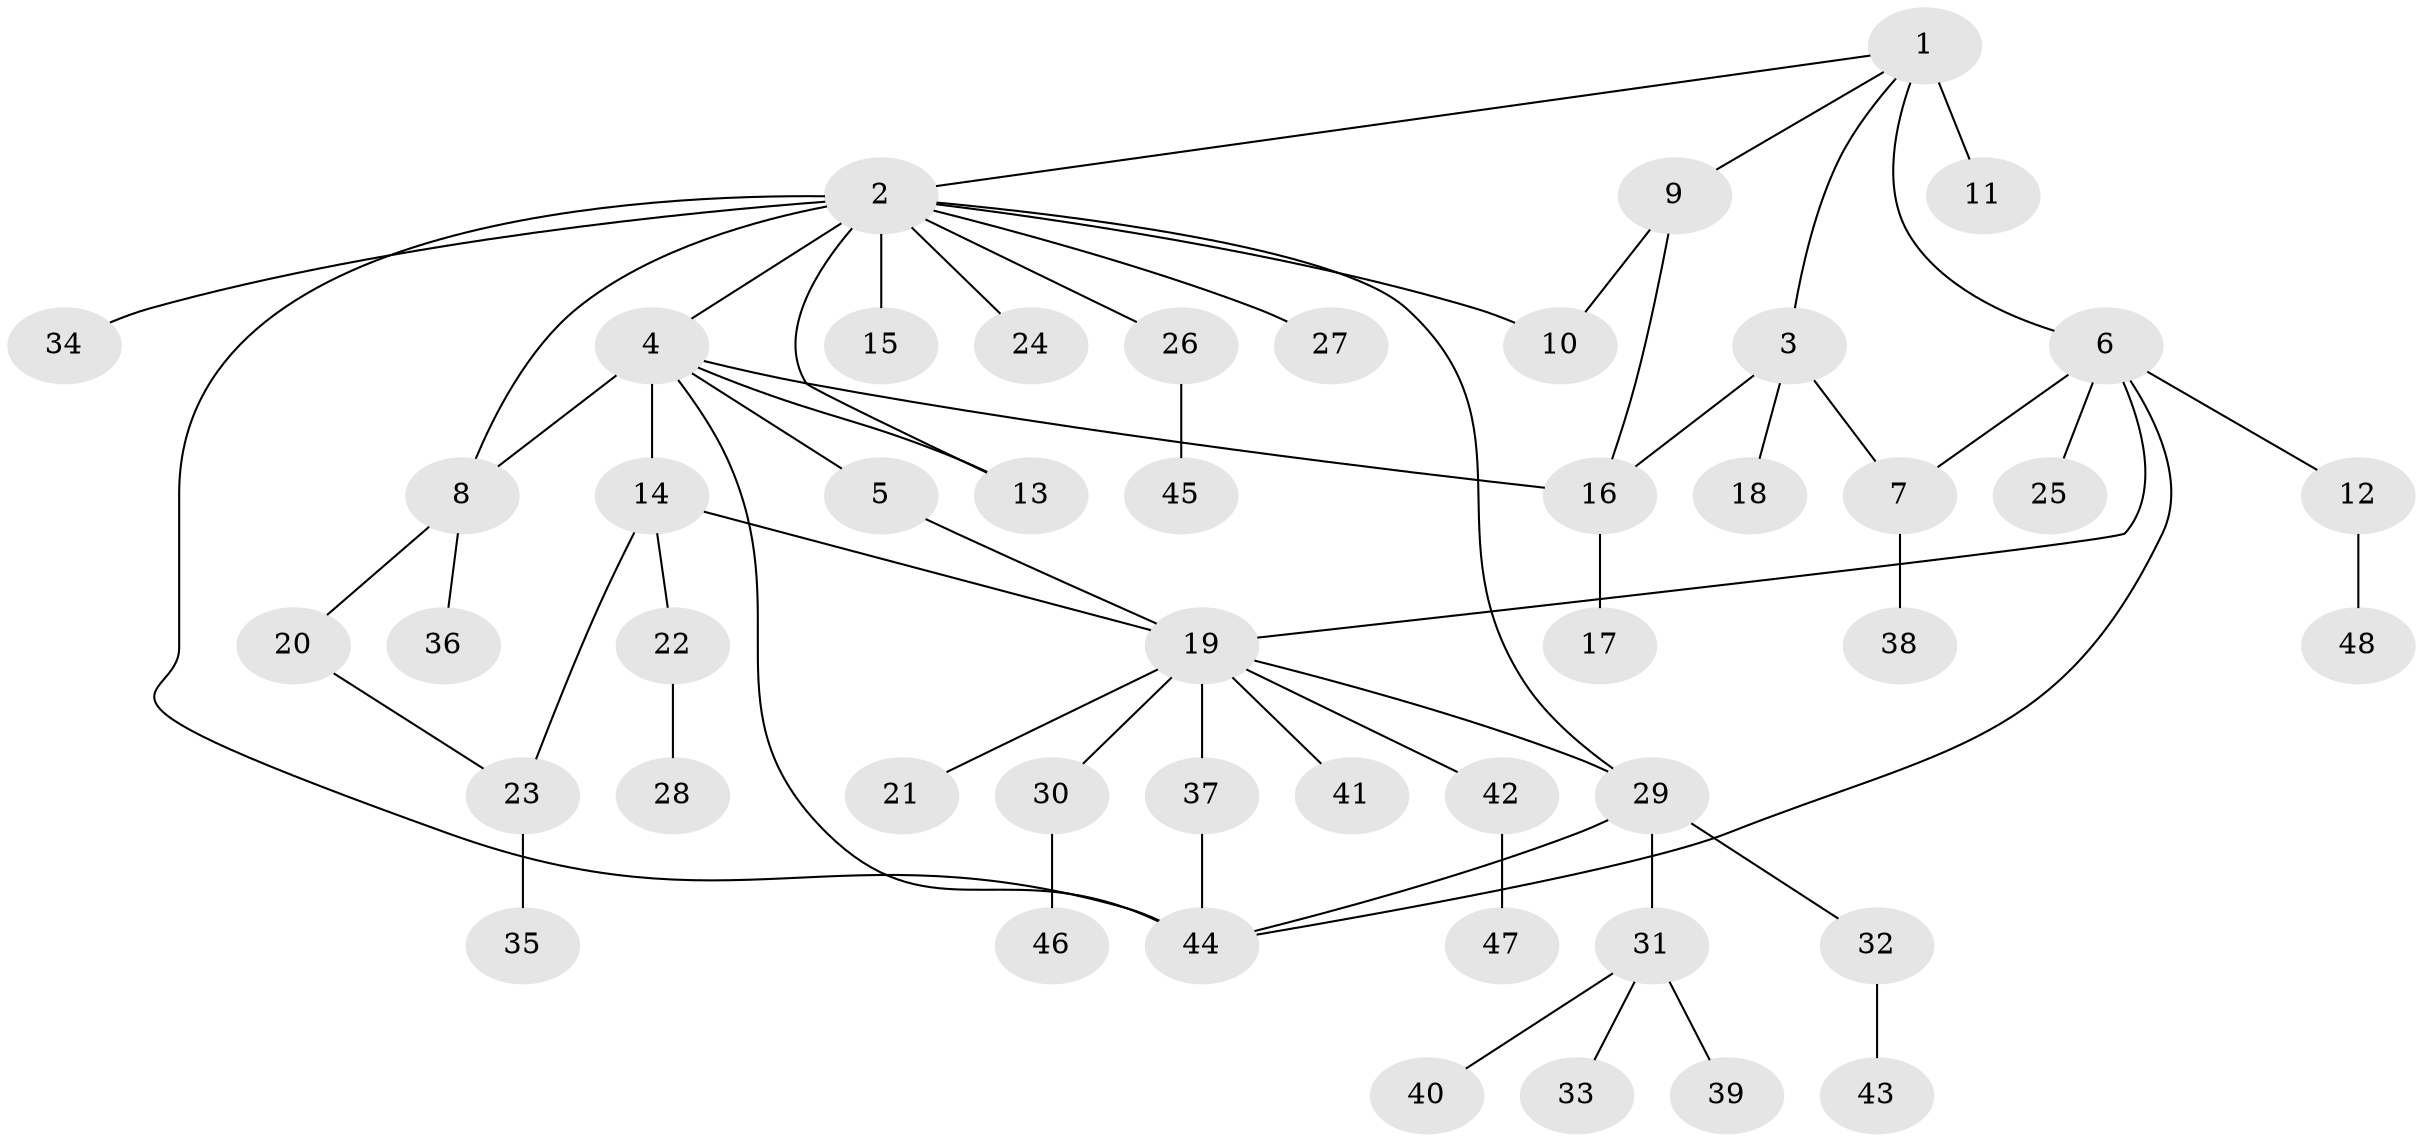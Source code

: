 // original degree distribution, {9: 0.02127659574468085, 19: 0.010638297872340425, 8: 0.010638297872340425, 2: 0.13829787234042554, 7: 0.02127659574468085, 6: 0.031914893617021274, 5: 0.02127659574468085, 3: 0.11702127659574468, 4: 0.02127659574468085, 1: 0.5957446808510638, 10: 0.010638297872340425}
// Generated by graph-tools (version 1.1) at 2025/35/03/09/25 02:35:40]
// undirected, 48 vertices, 61 edges
graph export_dot {
graph [start="1"]
  node [color=gray90,style=filled];
  1;
  2;
  3;
  4;
  5;
  6;
  7;
  8;
  9;
  10;
  11;
  12;
  13;
  14;
  15;
  16;
  17;
  18;
  19;
  20;
  21;
  22;
  23;
  24;
  25;
  26;
  27;
  28;
  29;
  30;
  31;
  32;
  33;
  34;
  35;
  36;
  37;
  38;
  39;
  40;
  41;
  42;
  43;
  44;
  45;
  46;
  47;
  48;
  1 -- 2 [weight=1.0];
  1 -- 3 [weight=1.0];
  1 -- 6 [weight=1.0];
  1 -- 9 [weight=1.0];
  1 -- 11 [weight=4.0];
  2 -- 4 [weight=1.0];
  2 -- 8 [weight=1.0];
  2 -- 10 [weight=1.0];
  2 -- 13 [weight=1.0];
  2 -- 15 [weight=5.0];
  2 -- 24 [weight=1.0];
  2 -- 26 [weight=1.0];
  2 -- 27 [weight=1.0];
  2 -- 29 [weight=1.0];
  2 -- 34 [weight=1.0];
  2 -- 44 [weight=1.0];
  3 -- 7 [weight=1.0];
  3 -- 16 [weight=1.0];
  3 -- 18 [weight=3.0];
  4 -- 5 [weight=2.0];
  4 -- 8 [weight=1.0];
  4 -- 13 [weight=1.0];
  4 -- 14 [weight=1.0];
  4 -- 16 [weight=1.0];
  4 -- 44 [weight=1.0];
  5 -- 19 [weight=1.0];
  6 -- 7 [weight=1.0];
  6 -- 12 [weight=1.0];
  6 -- 19 [weight=1.0];
  6 -- 25 [weight=1.0];
  6 -- 44 [weight=1.0];
  7 -- 38 [weight=2.0];
  8 -- 20 [weight=1.0];
  8 -- 36 [weight=1.0];
  9 -- 10 [weight=1.0];
  9 -- 16 [weight=1.0];
  12 -- 48 [weight=1.0];
  14 -- 19 [weight=1.0];
  14 -- 22 [weight=1.0];
  14 -- 23 [weight=2.0];
  16 -- 17 [weight=4.0];
  19 -- 21 [weight=1.0];
  19 -- 29 [weight=1.0];
  19 -- 30 [weight=1.0];
  19 -- 37 [weight=1.0];
  19 -- 41 [weight=1.0];
  19 -- 42 [weight=1.0];
  20 -- 23 [weight=1.0];
  22 -- 28 [weight=1.0];
  23 -- 35 [weight=1.0];
  26 -- 45 [weight=1.0];
  29 -- 31 [weight=1.0];
  29 -- 32 [weight=1.0];
  29 -- 44 [weight=1.0];
  30 -- 46 [weight=1.0];
  31 -- 33 [weight=1.0];
  31 -- 39 [weight=1.0];
  31 -- 40 [weight=1.0];
  32 -- 43 [weight=1.0];
  37 -- 44 [weight=2.0];
  42 -- 47 [weight=1.0];
}
